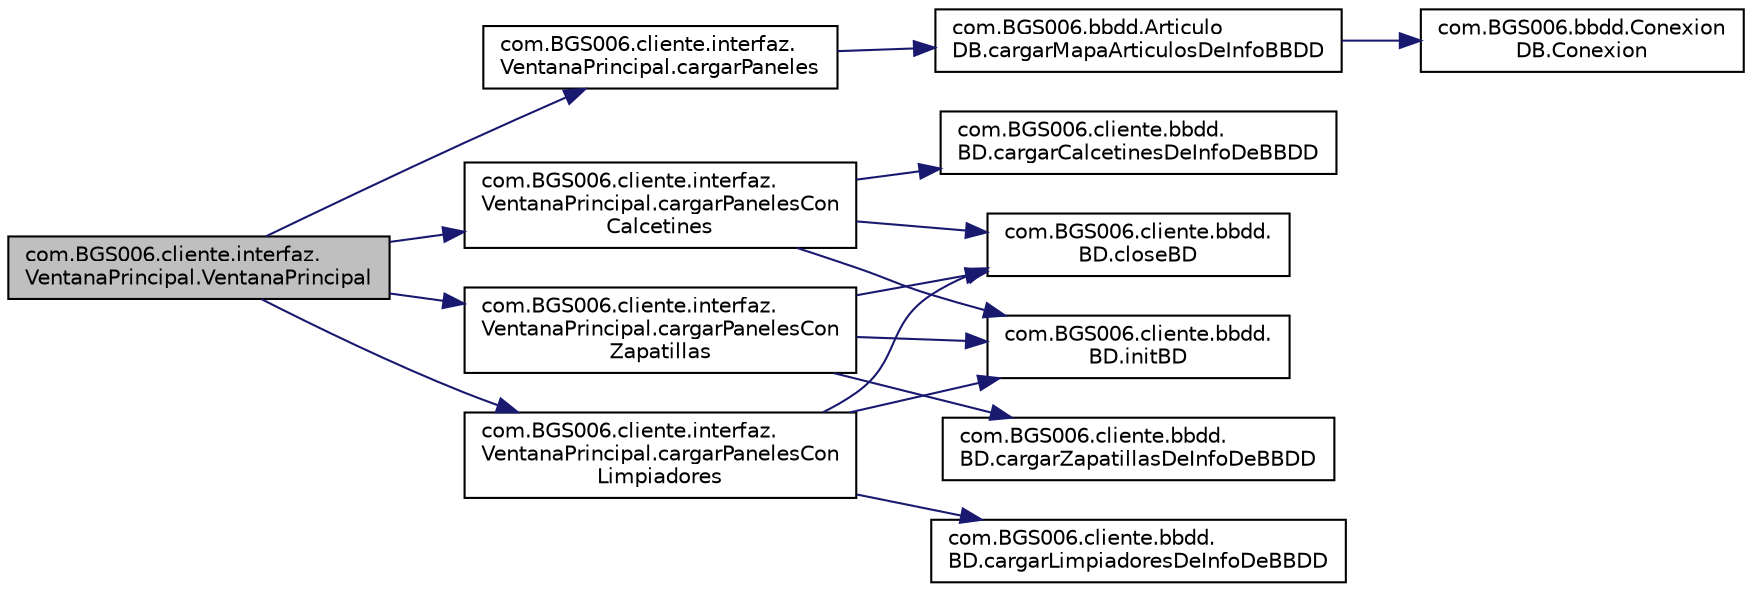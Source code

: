 digraph "com.BGS006.cliente.interfaz.VentanaPrincipal.VentanaPrincipal"
{
 // LATEX_PDF_SIZE
  edge [fontname="Helvetica",fontsize="10",labelfontname="Helvetica",labelfontsize="10"];
  node [fontname="Helvetica",fontsize="10",shape=record];
  rankdir="LR";
  Node1 [label="com.BGS006.cliente.interfaz.\lVentanaPrincipal.VentanaPrincipal",height=0.2,width=0.4,color="black", fillcolor="grey75", style="filled", fontcolor="black",tooltip=" "];
  Node1 -> Node2 [color="midnightblue",fontsize="10",style="solid",fontname="Helvetica"];
  Node2 [label="com.BGS006.cliente.interfaz.\lVentanaPrincipal.cargarPaneles",height=0.2,width=0.4,color="black", fillcolor="white", style="filled",URL="$classcom_1_1_b_g_s006_1_1cliente_1_1interfaz_1_1_ventana_principal.html#a53cd0df6a55742d161d867e064d58653",tooltip=" "];
  Node2 -> Node3 [color="midnightblue",fontsize="10",style="solid",fontname="Helvetica"];
  Node3 [label="com.BGS006.bbdd.Articulo\lDB.cargarMapaArticulosDeInfoBBDD",height=0.2,width=0.4,color="black", fillcolor="white", style="filled",URL="$classcom_1_1_b_g_s006_1_1bbdd_1_1_articulo_d_b.html#a07f6da72d6c33d782b08ce4f24b0950b",tooltip=" "];
  Node3 -> Node4 [color="midnightblue",fontsize="10",style="solid",fontname="Helvetica"];
  Node4 [label="com.BGS006.bbdd.Conexion\lDB.Conexion",height=0.2,width=0.4,color="black", fillcolor="white", style="filled",URL="$classcom_1_1_b_g_s006_1_1bbdd_1_1_conexion_d_b.html#a4da715ba2f94962fe31782bddf058acb",tooltip=" "];
  Node1 -> Node5 [color="midnightblue",fontsize="10",style="solid",fontname="Helvetica"];
  Node5 [label="com.BGS006.cliente.interfaz.\lVentanaPrincipal.cargarPanelesCon\lCalcetines",height=0.2,width=0.4,color="black", fillcolor="white", style="filled",URL="$classcom_1_1_b_g_s006_1_1cliente_1_1interfaz_1_1_ventana_principal.html#ab199a3b3898bc994196772819a083bdd",tooltip=" "];
  Node5 -> Node6 [color="midnightblue",fontsize="10",style="solid",fontname="Helvetica"];
  Node6 [label="com.BGS006.cliente.bbdd.\lBD.cargarCalcetinesDeInfoDeBBDD",height=0.2,width=0.4,color="black", fillcolor="white", style="filled",URL="$classcom_1_1_b_g_s006_1_1cliente_1_1bbdd_1_1_b_d.html#ad0f8f6adad5f33631085dfafd48e5d5e",tooltip=" "];
  Node5 -> Node7 [color="midnightblue",fontsize="10",style="solid",fontname="Helvetica"];
  Node7 [label="com.BGS006.cliente.bbdd.\lBD.closeBD",height=0.2,width=0.4,color="black", fillcolor="white", style="filled",URL="$classcom_1_1_b_g_s006_1_1cliente_1_1bbdd_1_1_b_d.html#a5c2cf54c2edbbc0d99a4d249befb9f13",tooltip=" "];
  Node5 -> Node8 [color="midnightblue",fontsize="10",style="solid",fontname="Helvetica"];
  Node8 [label="com.BGS006.cliente.bbdd.\lBD.initBD",height=0.2,width=0.4,color="black", fillcolor="white", style="filled",URL="$classcom_1_1_b_g_s006_1_1cliente_1_1bbdd_1_1_b_d.html#ab72218b15917db1130623d31713a30e4",tooltip=" "];
  Node1 -> Node9 [color="midnightblue",fontsize="10",style="solid",fontname="Helvetica"];
  Node9 [label="com.BGS006.cliente.interfaz.\lVentanaPrincipal.cargarPanelesCon\lLimpiadores",height=0.2,width=0.4,color="black", fillcolor="white", style="filled",URL="$classcom_1_1_b_g_s006_1_1cliente_1_1interfaz_1_1_ventana_principal.html#a4541b8be243d7de583a16870a5cd5d20",tooltip=" "];
  Node9 -> Node10 [color="midnightblue",fontsize="10",style="solid",fontname="Helvetica"];
  Node10 [label="com.BGS006.cliente.bbdd.\lBD.cargarLimpiadoresDeInfoDeBBDD",height=0.2,width=0.4,color="black", fillcolor="white", style="filled",URL="$classcom_1_1_b_g_s006_1_1cliente_1_1bbdd_1_1_b_d.html#adc0dd748a35068ad93325a34365d6b0b",tooltip=" "];
  Node9 -> Node7 [color="midnightblue",fontsize="10",style="solid",fontname="Helvetica"];
  Node9 -> Node8 [color="midnightblue",fontsize="10",style="solid",fontname="Helvetica"];
  Node1 -> Node11 [color="midnightblue",fontsize="10",style="solid",fontname="Helvetica"];
  Node11 [label="com.BGS006.cliente.interfaz.\lVentanaPrincipal.cargarPanelesCon\lZapatillas",height=0.2,width=0.4,color="black", fillcolor="white", style="filled",URL="$classcom_1_1_b_g_s006_1_1cliente_1_1interfaz_1_1_ventana_principal.html#ad4746540b08c581d6a62ad2f3850c47a",tooltip=" "];
  Node11 -> Node12 [color="midnightblue",fontsize="10",style="solid",fontname="Helvetica"];
  Node12 [label="com.BGS006.cliente.bbdd.\lBD.cargarZapatillasDeInfoDeBBDD",height=0.2,width=0.4,color="black", fillcolor="white", style="filled",URL="$classcom_1_1_b_g_s006_1_1cliente_1_1bbdd_1_1_b_d.html#a11ebe04f760badc512af2e621e790d43",tooltip=" "];
  Node11 -> Node7 [color="midnightblue",fontsize="10",style="solid",fontname="Helvetica"];
  Node11 -> Node8 [color="midnightblue",fontsize="10",style="solid",fontname="Helvetica"];
}
